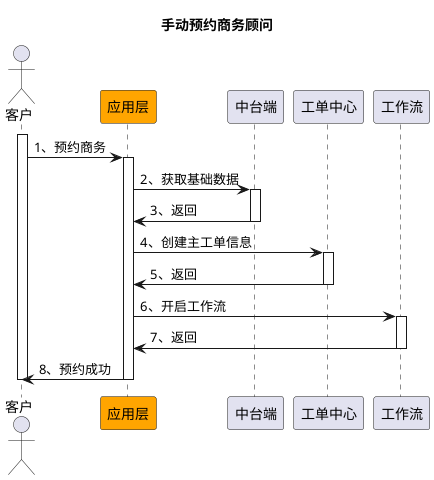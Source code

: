 @startuml
title 手动预约商务顾问

actor "客户" as Customer
participant "应用层" as AppLayer #orange
participant "中台端" as Center
participant "工单中心" as WorkOrder
participant "工作流" as WorkFLow

activate Customer

Customer -> AppLayer: 1、预约商务
activate AppLayer

AppLayer -> Center: 2、获取基础数据
activate Center

Center -> AppLayer: 3、返回
deactivate

AppLayer -> WorkOrder: 4、创建主工单信息
activate WorkOrder

WorkOrder -> AppLayer: 5、返回
deactivate WorkOrder

AppLayer -> WorkFLow: 6、开启工作流
activate WorkFLow

WorkFLow -> AppLayer: 7、返回
deactivate WorkFLow

AppLayer -> Customer: 8、预约成功
deactivate AppLayer
deactivate Customer

@enduml